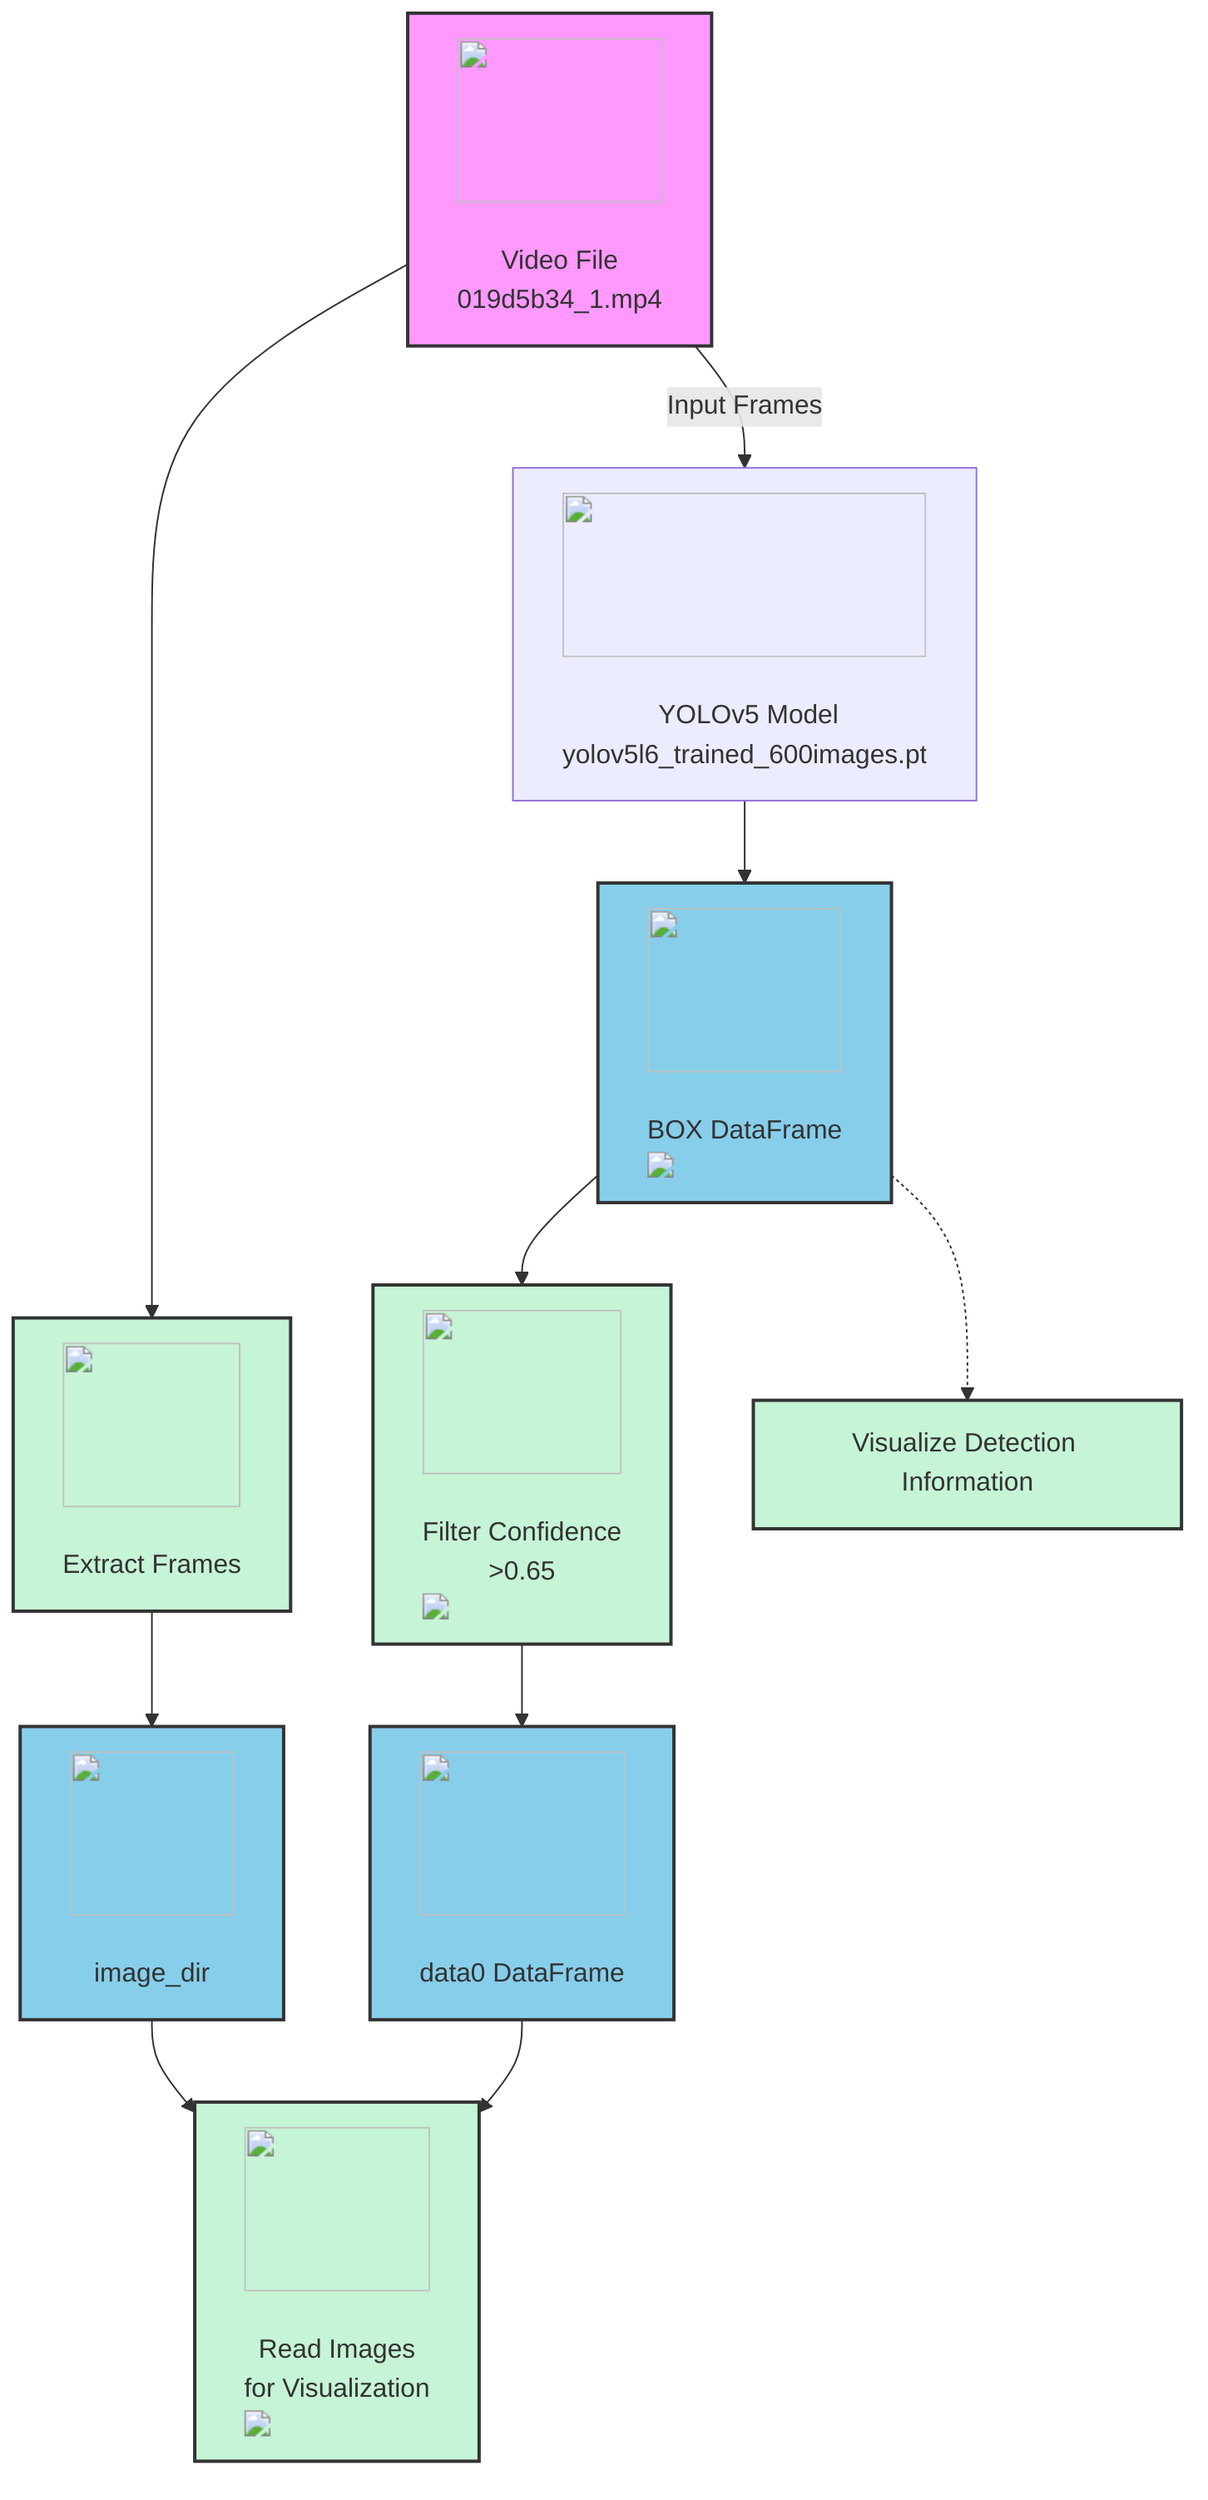 flowchart TD
    %%% Data Sources %%%
    A[<img src='icons/file.svg' width=100 height=100/> <br/> Video File<br>019d5b34_1.mp4]:::dataSource -->|Input Frames| B[<img src='icons/brain.svg' width=100 height=100/> <br/> YOLOv5 Model<br>yolov5l6_trained_600images.pt]
    B-->C[<img src='icons/table.svg' width=100 height=100/> <br/> BOX DataFrame<br/><img src='dummy_plots/boxplot_template.svg'/>]:::dataVariable

    %%% Data Variables %%%
    C-->D[<img src='icons/column_split.svg' width=100 height=100/> <br/> Filter Confidence<br>>0.65<br/><img src='dummy_plots/scatter_plot_template.svg'/>]:::process
    D-->E[<img src='icons/table.svg' width=100 height=100/><br/> data0 DataFrame]:::dataVariable
    
    A-->F[<img src='icons/row_split.svg' width=100 height=100/> <br/> Extract Frames]:::process
    F-->G[<img src='icons/file.svg' width=100 height=100/> <br/> image_dir]:::dataVariable

    %%% Processes and Visualization %%%
    G-->H[<img src='icons/brain.svg' width=100 height=100/> <br/> Read Images<br/> for Visualization<br/><img src='dummy_plots/hist_template.svg'/>]:::process
    E-->H
    C-.->I[Visualize Detection Information]:::process
    
    %%% Styles and Classes %%%
    classDef dataSource fill:#f9f,stroke:#333,stroke-width:2px;
    classDef dataVariable fill:#87CEEB,stroke:#333,stroke-width:2px;
    classDef process fill:#C6F4D6,stroke:#333,stroke-width:2px;